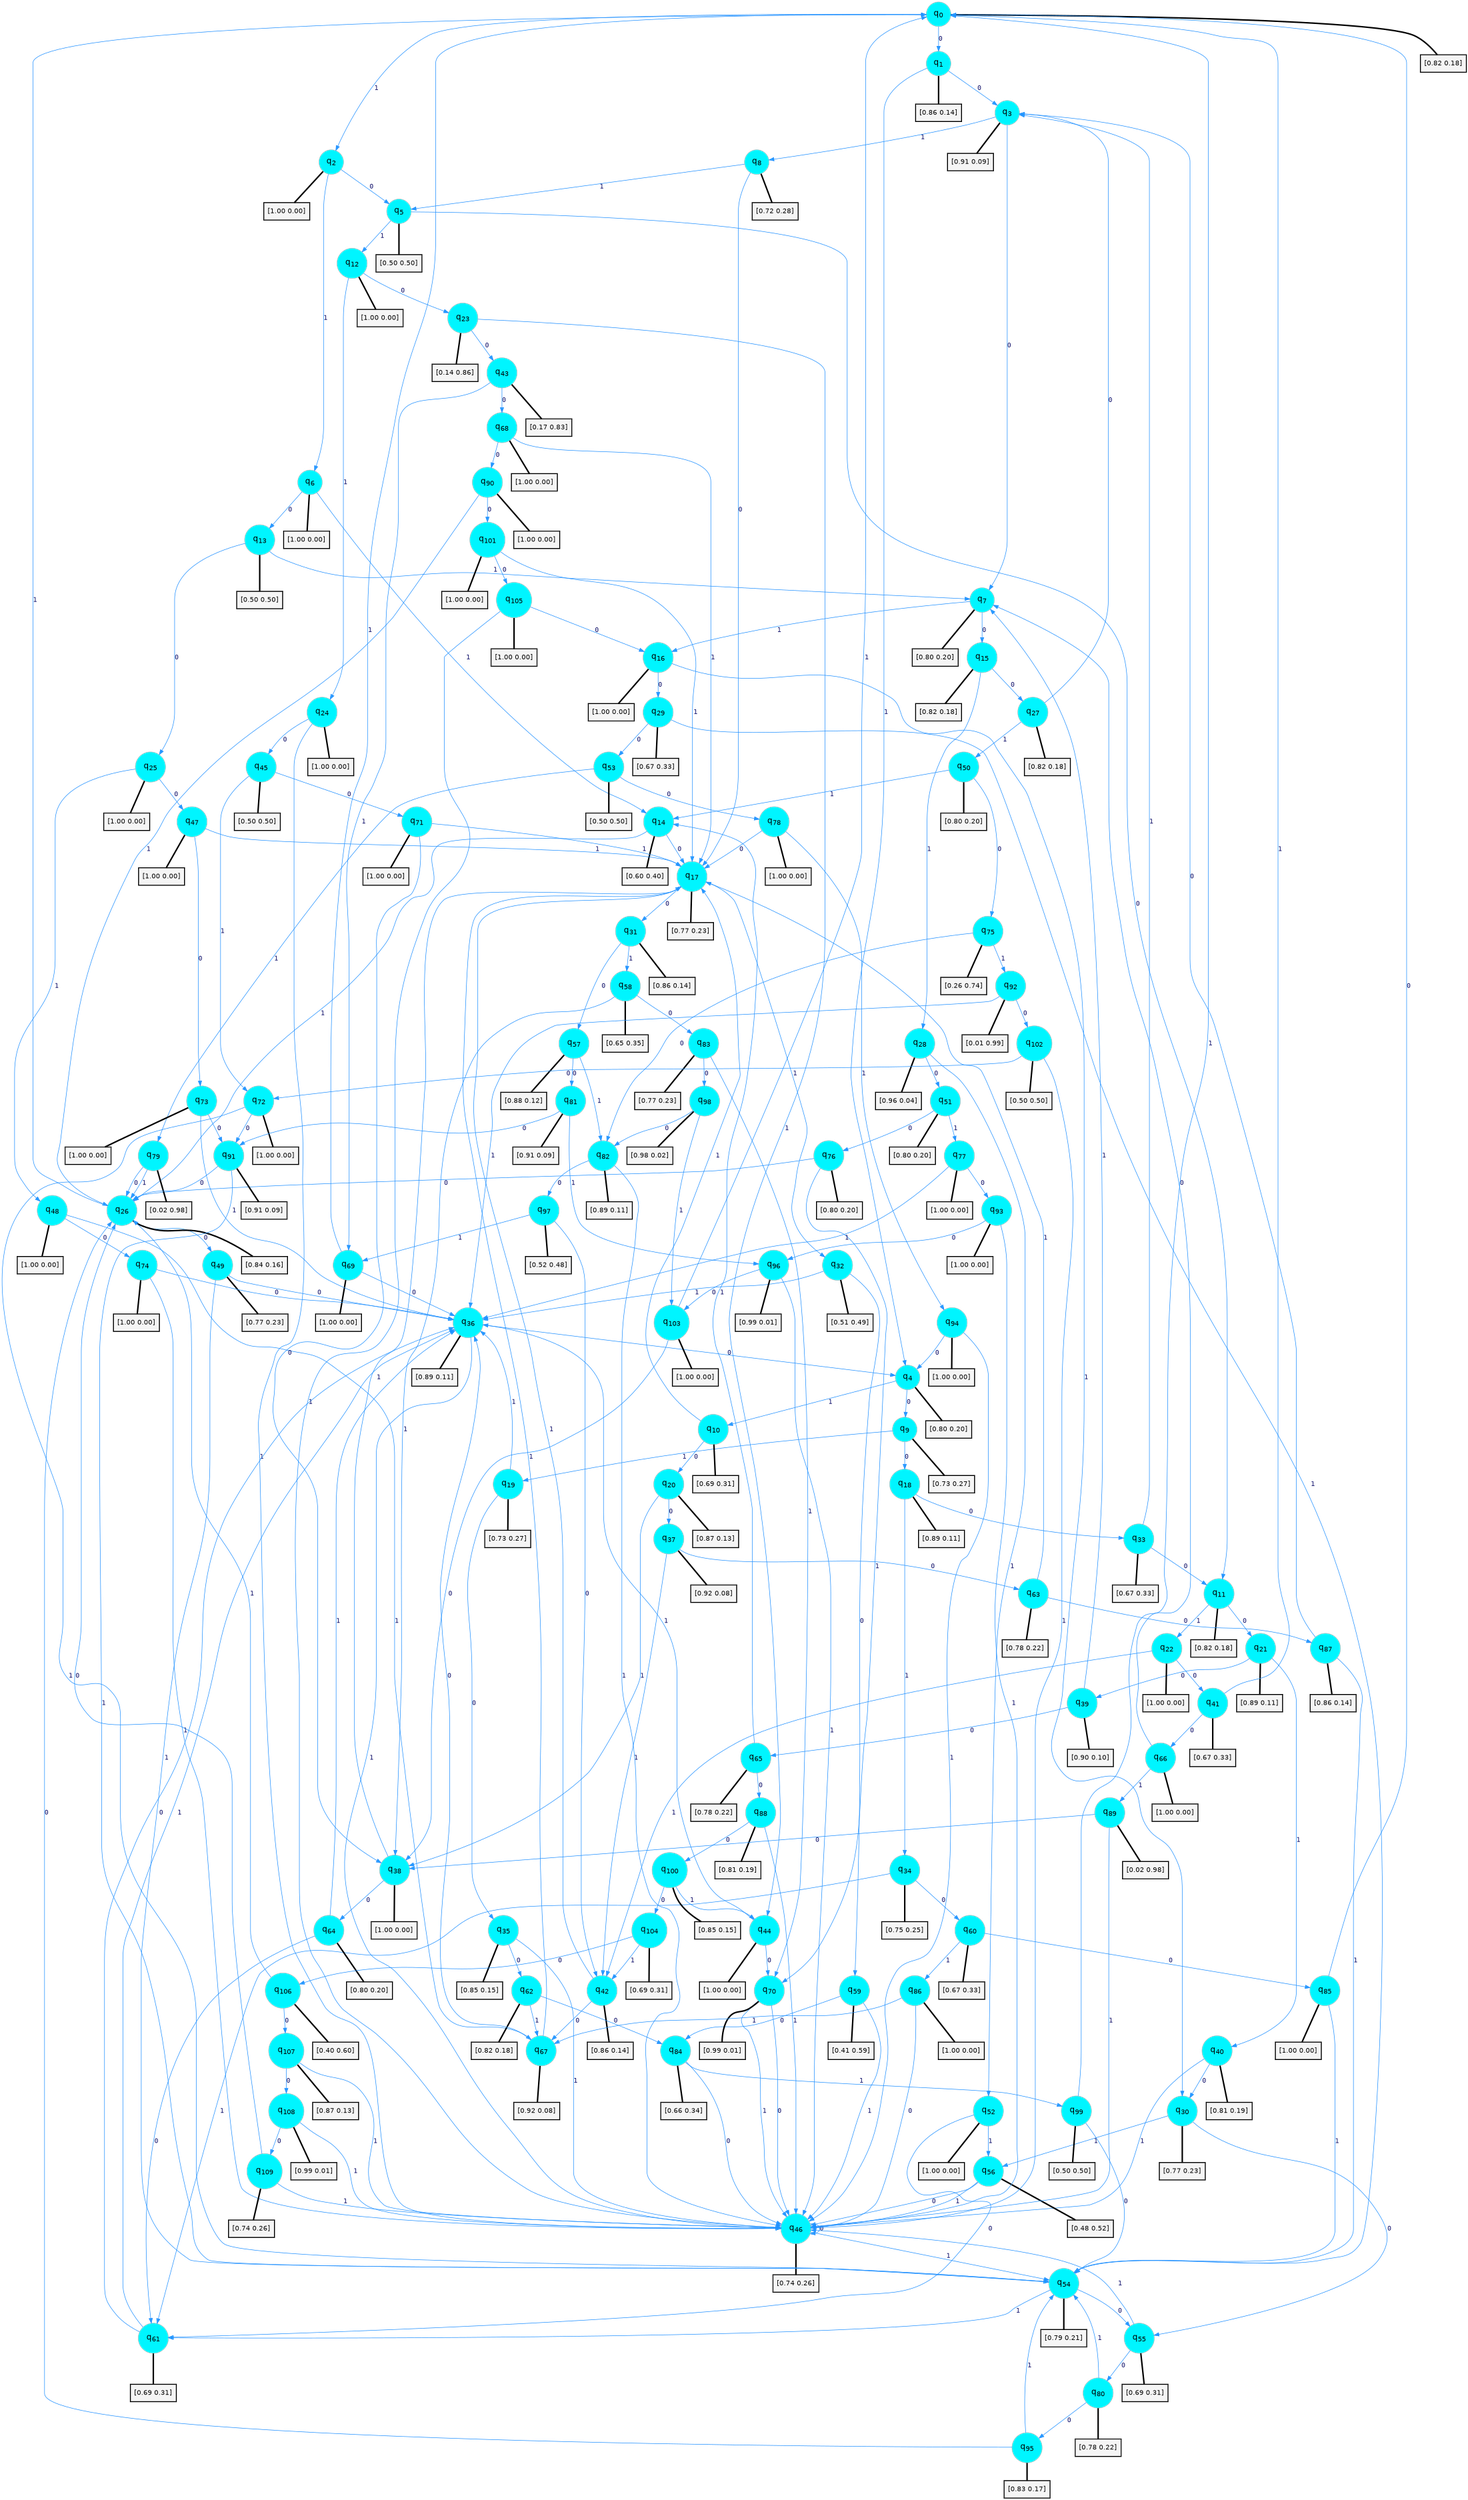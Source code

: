 digraph G {
graph [
bgcolor=transparent, dpi=300, rankdir=TD, size="40,25"];
node [
color=gray, fillcolor=turquoise1, fontcolor=black, fontname=Helvetica, fontsize=16, fontweight=bold, shape=circle, style=filled];
edge [
arrowsize=1, color=dodgerblue1, fontcolor=midnightblue, fontname=courier, fontweight=bold, penwidth=1, style=solid, weight=20];
0[label=<q<SUB>0</SUB>>];
1[label=<q<SUB>1</SUB>>];
2[label=<q<SUB>2</SUB>>];
3[label=<q<SUB>3</SUB>>];
4[label=<q<SUB>4</SUB>>];
5[label=<q<SUB>5</SUB>>];
6[label=<q<SUB>6</SUB>>];
7[label=<q<SUB>7</SUB>>];
8[label=<q<SUB>8</SUB>>];
9[label=<q<SUB>9</SUB>>];
10[label=<q<SUB>10</SUB>>];
11[label=<q<SUB>11</SUB>>];
12[label=<q<SUB>12</SUB>>];
13[label=<q<SUB>13</SUB>>];
14[label=<q<SUB>14</SUB>>];
15[label=<q<SUB>15</SUB>>];
16[label=<q<SUB>16</SUB>>];
17[label=<q<SUB>17</SUB>>];
18[label=<q<SUB>18</SUB>>];
19[label=<q<SUB>19</SUB>>];
20[label=<q<SUB>20</SUB>>];
21[label=<q<SUB>21</SUB>>];
22[label=<q<SUB>22</SUB>>];
23[label=<q<SUB>23</SUB>>];
24[label=<q<SUB>24</SUB>>];
25[label=<q<SUB>25</SUB>>];
26[label=<q<SUB>26</SUB>>];
27[label=<q<SUB>27</SUB>>];
28[label=<q<SUB>28</SUB>>];
29[label=<q<SUB>29</SUB>>];
30[label=<q<SUB>30</SUB>>];
31[label=<q<SUB>31</SUB>>];
32[label=<q<SUB>32</SUB>>];
33[label=<q<SUB>33</SUB>>];
34[label=<q<SUB>34</SUB>>];
35[label=<q<SUB>35</SUB>>];
36[label=<q<SUB>36</SUB>>];
37[label=<q<SUB>37</SUB>>];
38[label=<q<SUB>38</SUB>>];
39[label=<q<SUB>39</SUB>>];
40[label=<q<SUB>40</SUB>>];
41[label=<q<SUB>41</SUB>>];
42[label=<q<SUB>42</SUB>>];
43[label=<q<SUB>43</SUB>>];
44[label=<q<SUB>44</SUB>>];
45[label=<q<SUB>45</SUB>>];
46[label=<q<SUB>46</SUB>>];
47[label=<q<SUB>47</SUB>>];
48[label=<q<SUB>48</SUB>>];
49[label=<q<SUB>49</SUB>>];
50[label=<q<SUB>50</SUB>>];
51[label=<q<SUB>51</SUB>>];
52[label=<q<SUB>52</SUB>>];
53[label=<q<SUB>53</SUB>>];
54[label=<q<SUB>54</SUB>>];
55[label=<q<SUB>55</SUB>>];
56[label=<q<SUB>56</SUB>>];
57[label=<q<SUB>57</SUB>>];
58[label=<q<SUB>58</SUB>>];
59[label=<q<SUB>59</SUB>>];
60[label=<q<SUB>60</SUB>>];
61[label=<q<SUB>61</SUB>>];
62[label=<q<SUB>62</SUB>>];
63[label=<q<SUB>63</SUB>>];
64[label=<q<SUB>64</SUB>>];
65[label=<q<SUB>65</SUB>>];
66[label=<q<SUB>66</SUB>>];
67[label=<q<SUB>67</SUB>>];
68[label=<q<SUB>68</SUB>>];
69[label=<q<SUB>69</SUB>>];
70[label=<q<SUB>70</SUB>>];
71[label=<q<SUB>71</SUB>>];
72[label=<q<SUB>72</SUB>>];
73[label=<q<SUB>73</SUB>>];
74[label=<q<SUB>74</SUB>>];
75[label=<q<SUB>75</SUB>>];
76[label=<q<SUB>76</SUB>>];
77[label=<q<SUB>77</SUB>>];
78[label=<q<SUB>78</SUB>>];
79[label=<q<SUB>79</SUB>>];
80[label=<q<SUB>80</SUB>>];
81[label=<q<SUB>81</SUB>>];
82[label=<q<SUB>82</SUB>>];
83[label=<q<SUB>83</SUB>>];
84[label=<q<SUB>84</SUB>>];
85[label=<q<SUB>85</SUB>>];
86[label=<q<SUB>86</SUB>>];
87[label=<q<SUB>87</SUB>>];
88[label=<q<SUB>88</SUB>>];
89[label=<q<SUB>89</SUB>>];
90[label=<q<SUB>90</SUB>>];
91[label=<q<SUB>91</SUB>>];
92[label=<q<SUB>92</SUB>>];
93[label=<q<SUB>93</SUB>>];
94[label=<q<SUB>94</SUB>>];
95[label=<q<SUB>95</SUB>>];
96[label=<q<SUB>96</SUB>>];
97[label=<q<SUB>97</SUB>>];
98[label=<q<SUB>98</SUB>>];
99[label=<q<SUB>99</SUB>>];
100[label=<q<SUB>100</SUB>>];
101[label=<q<SUB>101</SUB>>];
102[label=<q<SUB>102</SUB>>];
103[label=<q<SUB>103</SUB>>];
104[label=<q<SUB>104</SUB>>];
105[label=<q<SUB>105</SUB>>];
106[label=<q<SUB>106</SUB>>];
107[label=<q<SUB>107</SUB>>];
108[label=<q<SUB>108</SUB>>];
109[label=<q<SUB>109</SUB>>];
110[label="[0.82 0.18]", shape=box,fontcolor=black, fontname=Helvetica, fontsize=14, penwidth=2, fillcolor=whitesmoke,color=black];
111[label="[0.86 0.14]", shape=box,fontcolor=black, fontname=Helvetica, fontsize=14, penwidth=2, fillcolor=whitesmoke,color=black];
112[label="[1.00 0.00]", shape=box,fontcolor=black, fontname=Helvetica, fontsize=14, penwidth=2, fillcolor=whitesmoke,color=black];
113[label="[0.91 0.09]", shape=box,fontcolor=black, fontname=Helvetica, fontsize=14, penwidth=2, fillcolor=whitesmoke,color=black];
114[label="[0.80 0.20]", shape=box,fontcolor=black, fontname=Helvetica, fontsize=14, penwidth=2, fillcolor=whitesmoke,color=black];
115[label="[0.50 0.50]", shape=box,fontcolor=black, fontname=Helvetica, fontsize=14, penwidth=2, fillcolor=whitesmoke,color=black];
116[label="[1.00 0.00]", shape=box,fontcolor=black, fontname=Helvetica, fontsize=14, penwidth=2, fillcolor=whitesmoke,color=black];
117[label="[0.80 0.20]", shape=box,fontcolor=black, fontname=Helvetica, fontsize=14, penwidth=2, fillcolor=whitesmoke,color=black];
118[label="[0.72 0.28]", shape=box,fontcolor=black, fontname=Helvetica, fontsize=14, penwidth=2, fillcolor=whitesmoke,color=black];
119[label="[0.73 0.27]", shape=box,fontcolor=black, fontname=Helvetica, fontsize=14, penwidth=2, fillcolor=whitesmoke,color=black];
120[label="[0.69 0.31]", shape=box,fontcolor=black, fontname=Helvetica, fontsize=14, penwidth=2, fillcolor=whitesmoke,color=black];
121[label="[0.82 0.18]", shape=box,fontcolor=black, fontname=Helvetica, fontsize=14, penwidth=2, fillcolor=whitesmoke,color=black];
122[label="[1.00 0.00]", shape=box,fontcolor=black, fontname=Helvetica, fontsize=14, penwidth=2, fillcolor=whitesmoke,color=black];
123[label="[0.50 0.50]", shape=box,fontcolor=black, fontname=Helvetica, fontsize=14, penwidth=2, fillcolor=whitesmoke,color=black];
124[label="[0.60 0.40]", shape=box,fontcolor=black, fontname=Helvetica, fontsize=14, penwidth=2, fillcolor=whitesmoke,color=black];
125[label="[0.82 0.18]", shape=box,fontcolor=black, fontname=Helvetica, fontsize=14, penwidth=2, fillcolor=whitesmoke,color=black];
126[label="[1.00 0.00]", shape=box,fontcolor=black, fontname=Helvetica, fontsize=14, penwidth=2, fillcolor=whitesmoke,color=black];
127[label="[0.77 0.23]", shape=box,fontcolor=black, fontname=Helvetica, fontsize=14, penwidth=2, fillcolor=whitesmoke,color=black];
128[label="[0.89 0.11]", shape=box,fontcolor=black, fontname=Helvetica, fontsize=14, penwidth=2, fillcolor=whitesmoke,color=black];
129[label="[0.73 0.27]", shape=box,fontcolor=black, fontname=Helvetica, fontsize=14, penwidth=2, fillcolor=whitesmoke,color=black];
130[label="[0.87 0.13]", shape=box,fontcolor=black, fontname=Helvetica, fontsize=14, penwidth=2, fillcolor=whitesmoke,color=black];
131[label="[0.89 0.11]", shape=box,fontcolor=black, fontname=Helvetica, fontsize=14, penwidth=2, fillcolor=whitesmoke,color=black];
132[label="[1.00 0.00]", shape=box,fontcolor=black, fontname=Helvetica, fontsize=14, penwidth=2, fillcolor=whitesmoke,color=black];
133[label="[0.14 0.86]", shape=box,fontcolor=black, fontname=Helvetica, fontsize=14, penwidth=2, fillcolor=whitesmoke,color=black];
134[label="[1.00 0.00]", shape=box,fontcolor=black, fontname=Helvetica, fontsize=14, penwidth=2, fillcolor=whitesmoke,color=black];
135[label="[1.00 0.00]", shape=box,fontcolor=black, fontname=Helvetica, fontsize=14, penwidth=2, fillcolor=whitesmoke,color=black];
136[label="[0.84 0.16]", shape=box,fontcolor=black, fontname=Helvetica, fontsize=14, penwidth=2, fillcolor=whitesmoke,color=black];
137[label="[0.82 0.18]", shape=box,fontcolor=black, fontname=Helvetica, fontsize=14, penwidth=2, fillcolor=whitesmoke,color=black];
138[label="[0.96 0.04]", shape=box,fontcolor=black, fontname=Helvetica, fontsize=14, penwidth=2, fillcolor=whitesmoke,color=black];
139[label="[0.67 0.33]", shape=box,fontcolor=black, fontname=Helvetica, fontsize=14, penwidth=2, fillcolor=whitesmoke,color=black];
140[label="[0.77 0.23]", shape=box,fontcolor=black, fontname=Helvetica, fontsize=14, penwidth=2, fillcolor=whitesmoke,color=black];
141[label="[0.86 0.14]", shape=box,fontcolor=black, fontname=Helvetica, fontsize=14, penwidth=2, fillcolor=whitesmoke,color=black];
142[label="[0.51 0.49]", shape=box,fontcolor=black, fontname=Helvetica, fontsize=14, penwidth=2, fillcolor=whitesmoke,color=black];
143[label="[0.67 0.33]", shape=box,fontcolor=black, fontname=Helvetica, fontsize=14, penwidth=2, fillcolor=whitesmoke,color=black];
144[label="[0.75 0.25]", shape=box,fontcolor=black, fontname=Helvetica, fontsize=14, penwidth=2, fillcolor=whitesmoke,color=black];
145[label="[0.85 0.15]", shape=box,fontcolor=black, fontname=Helvetica, fontsize=14, penwidth=2, fillcolor=whitesmoke,color=black];
146[label="[0.89 0.11]", shape=box,fontcolor=black, fontname=Helvetica, fontsize=14, penwidth=2, fillcolor=whitesmoke,color=black];
147[label="[0.92 0.08]", shape=box,fontcolor=black, fontname=Helvetica, fontsize=14, penwidth=2, fillcolor=whitesmoke,color=black];
148[label="[1.00 0.00]", shape=box,fontcolor=black, fontname=Helvetica, fontsize=14, penwidth=2, fillcolor=whitesmoke,color=black];
149[label="[0.90 0.10]", shape=box,fontcolor=black, fontname=Helvetica, fontsize=14, penwidth=2, fillcolor=whitesmoke,color=black];
150[label="[0.81 0.19]", shape=box,fontcolor=black, fontname=Helvetica, fontsize=14, penwidth=2, fillcolor=whitesmoke,color=black];
151[label="[0.67 0.33]", shape=box,fontcolor=black, fontname=Helvetica, fontsize=14, penwidth=2, fillcolor=whitesmoke,color=black];
152[label="[0.86 0.14]", shape=box,fontcolor=black, fontname=Helvetica, fontsize=14, penwidth=2, fillcolor=whitesmoke,color=black];
153[label="[0.17 0.83]", shape=box,fontcolor=black, fontname=Helvetica, fontsize=14, penwidth=2, fillcolor=whitesmoke,color=black];
154[label="[1.00 0.00]", shape=box,fontcolor=black, fontname=Helvetica, fontsize=14, penwidth=2, fillcolor=whitesmoke,color=black];
155[label="[0.50 0.50]", shape=box,fontcolor=black, fontname=Helvetica, fontsize=14, penwidth=2, fillcolor=whitesmoke,color=black];
156[label="[0.74 0.26]", shape=box,fontcolor=black, fontname=Helvetica, fontsize=14, penwidth=2, fillcolor=whitesmoke,color=black];
157[label="[1.00 0.00]", shape=box,fontcolor=black, fontname=Helvetica, fontsize=14, penwidth=2, fillcolor=whitesmoke,color=black];
158[label="[1.00 0.00]", shape=box,fontcolor=black, fontname=Helvetica, fontsize=14, penwidth=2, fillcolor=whitesmoke,color=black];
159[label="[0.77 0.23]", shape=box,fontcolor=black, fontname=Helvetica, fontsize=14, penwidth=2, fillcolor=whitesmoke,color=black];
160[label="[0.80 0.20]", shape=box,fontcolor=black, fontname=Helvetica, fontsize=14, penwidth=2, fillcolor=whitesmoke,color=black];
161[label="[0.80 0.20]", shape=box,fontcolor=black, fontname=Helvetica, fontsize=14, penwidth=2, fillcolor=whitesmoke,color=black];
162[label="[1.00 0.00]", shape=box,fontcolor=black, fontname=Helvetica, fontsize=14, penwidth=2, fillcolor=whitesmoke,color=black];
163[label="[0.50 0.50]", shape=box,fontcolor=black, fontname=Helvetica, fontsize=14, penwidth=2, fillcolor=whitesmoke,color=black];
164[label="[0.79 0.21]", shape=box,fontcolor=black, fontname=Helvetica, fontsize=14, penwidth=2, fillcolor=whitesmoke,color=black];
165[label="[0.69 0.31]", shape=box,fontcolor=black, fontname=Helvetica, fontsize=14, penwidth=2, fillcolor=whitesmoke,color=black];
166[label="[0.48 0.52]", shape=box,fontcolor=black, fontname=Helvetica, fontsize=14, penwidth=2, fillcolor=whitesmoke,color=black];
167[label="[0.88 0.12]", shape=box,fontcolor=black, fontname=Helvetica, fontsize=14, penwidth=2, fillcolor=whitesmoke,color=black];
168[label="[0.65 0.35]", shape=box,fontcolor=black, fontname=Helvetica, fontsize=14, penwidth=2, fillcolor=whitesmoke,color=black];
169[label="[0.41 0.59]", shape=box,fontcolor=black, fontname=Helvetica, fontsize=14, penwidth=2, fillcolor=whitesmoke,color=black];
170[label="[0.67 0.33]", shape=box,fontcolor=black, fontname=Helvetica, fontsize=14, penwidth=2, fillcolor=whitesmoke,color=black];
171[label="[0.69 0.31]", shape=box,fontcolor=black, fontname=Helvetica, fontsize=14, penwidth=2, fillcolor=whitesmoke,color=black];
172[label="[0.82 0.18]", shape=box,fontcolor=black, fontname=Helvetica, fontsize=14, penwidth=2, fillcolor=whitesmoke,color=black];
173[label="[0.78 0.22]", shape=box,fontcolor=black, fontname=Helvetica, fontsize=14, penwidth=2, fillcolor=whitesmoke,color=black];
174[label="[0.80 0.20]", shape=box,fontcolor=black, fontname=Helvetica, fontsize=14, penwidth=2, fillcolor=whitesmoke,color=black];
175[label="[0.78 0.22]", shape=box,fontcolor=black, fontname=Helvetica, fontsize=14, penwidth=2, fillcolor=whitesmoke,color=black];
176[label="[1.00 0.00]", shape=box,fontcolor=black, fontname=Helvetica, fontsize=14, penwidth=2, fillcolor=whitesmoke,color=black];
177[label="[0.92 0.08]", shape=box,fontcolor=black, fontname=Helvetica, fontsize=14, penwidth=2, fillcolor=whitesmoke,color=black];
178[label="[1.00 0.00]", shape=box,fontcolor=black, fontname=Helvetica, fontsize=14, penwidth=2, fillcolor=whitesmoke,color=black];
179[label="[1.00 0.00]", shape=box,fontcolor=black, fontname=Helvetica, fontsize=14, penwidth=2, fillcolor=whitesmoke,color=black];
180[label="[0.99 0.01]", shape=box,fontcolor=black, fontname=Helvetica, fontsize=14, penwidth=2, fillcolor=whitesmoke,color=black];
181[label="[1.00 0.00]", shape=box,fontcolor=black, fontname=Helvetica, fontsize=14, penwidth=2, fillcolor=whitesmoke,color=black];
182[label="[1.00 0.00]", shape=box,fontcolor=black, fontname=Helvetica, fontsize=14, penwidth=2, fillcolor=whitesmoke,color=black];
183[label="[1.00 0.00]", shape=box,fontcolor=black, fontname=Helvetica, fontsize=14, penwidth=2, fillcolor=whitesmoke,color=black];
184[label="[1.00 0.00]", shape=box,fontcolor=black, fontname=Helvetica, fontsize=14, penwidth=2, fillcolor=whitesmoke,color=black];
185[label="[0.26 0.74]", shape=box,fontcolor=black, fontname=Helvetica, fontsize=14, penwidth=2, fillcolor=whitesmoke,color=black];
186[label="[0.80 0.20]", shape=box,fontcolor=black, fontname=Helvetica, fontsize=14, penwidth=2, fillcolor=whitesmoke,color=black];
187[label="[1.00 0.00]", shape=box,fontcolor=black, fontname=Helvetica, fontsize=14, penwidth=2, fillcolor=whitesmoke,color=black];
188[label="[1.00 0.00]", shape=box,fontcolor=black, fontname=Helvetica, fontsize=14, penwidth=2, fillcolor=whitesmoke,color=black];
189[label="[0.02 0.98]", shape=box,fontcolor=black, fontname=Helvetica, fontsize=14, penwidth=2, fillcolor=whitesmoke,color=black];
190[label="[0.78 0.22]", shape=box,fontcolor=black, fontname=Helvetica, fontsize=14, penwidth=2, fillcolor=whitesmoke,color=black];
191[label="[0.91 0.09]", shape=box,fontcolor=black, fontname=Helvetica, fontsize=14, penwidth=2, fillcolor=whitesmoke,color=black];
192[label="[0.89 0.11]", shape=box,fontcolor=black, fontname=Helvetica, fontsize=14, penwidth=2, fillcolor=whitesmoke,color=black];
193[label="[0.77 0.23]", shape=box,fontcolor=black, fontname=Helvetica, fontsize=14, penwidth=2, fillcolor=whitesmoke,color=black];
194[label="[0.66 0.34]", shape=box,fontcolor=black, fontname=Helvetica, fontsize=14, penwidth=2, fillcolor=whitesmoke,color=black];
195[label="[1.00 0.00]", shape=box,fontcolor=black, fontname=Helvetica, fontsize=14, penwidth=2, fillcolor=whitesmoke,color=black];
196[label="[1.00 0.00]", shape=box,fontcolor=black, fontname=Helvetica, fontsize=14, penwidth=2, fillcolor=whitesmoke,color=black];
197[label="[0.86 0.14]", shape=box,fontcolor=black, fontname=Helvetica, fontsize=14, penwidth=2, fillcolor=whitesmoke,color=black];
198[label="[0.81 0.19]", shape=box,fontcolor=black, fontname=Helvetica, fontsize=14, penwidth=2, fillcolor=whitesmoke,color=black];
199[label="[0.02 0.98]", shape=box,fontcolor=black, fontname=Helvetica, fontsize=14, penwidth=2, fillcolor=whitesmoke,color=black];
200[label="[1.00 0.00]", shape=box,fontcolor=black, fontname=Helvetica, fontsize=14, penwidth=2, fillcolor=whitesmoke,color=black];
201[label="[0.91 0.09]", shape=box,fontcolor=black, fontname=Helvetica, fontsize=14, penwidth=2, fillcolor=whitesmoke,color=black];
202[label="[0.01 0.99]", shape=box,fontcolor=black, fontname=Helvetica, fontsize=14, penwidth=2, fillcolor=whitesmoke,color=black];
203[label="[1.00 0.00]", shape=box,fontcolor=black, fontname=Helvetica, fontsize=14, penwidth=2, fillcolor=whitesmoke,color=black];
204[label="[1.00 0.00]", shape=box,fontcolor=black, fontname=Helvetica, fontsize=14, penwidth=2, fillcolor=whitesmoke,color=black];
205[label="[0.83 0.17]", shape=box,fontcolor=black, fontname=Helvetica, fontsize=14, penwidth=2, fillcolor=whitesmoke,color=black];
206[label="[0.99 0.01]", shape=box,fontcolor=black, fontname=Helvetica, fontsize=14, penwidth=2, fillcolor=whitesmoke,color=black];
207[label="[0.52 0.48]", shape=box,fontcolor=black, fontname=Helvetica, fontsize=14, penwidth=2, fillcolor=whitesmoke,color=black];
208[label="[0.98 0.02]", shape=box,fontcolor=black, fontname=Helvetica, fontsize=14, penwidth=2, fillcolor=whitesmoke,color=black];
209[label="[0.50 0.50]", shape=box,fontcolor=black, fontname=Helvetica, fontsize=14, penwidth=2, fillcolor=whitesmoke,color=black];
210[label="[0.85 0.15]", shape=box,fontcolor=black, fontname=Helvetica, fontsize=14, penwidth=2, fillcolor=whitesmoke,color=black];
211[label="[1.00 0.00]", shape=box,fontcolor=black, fontname=Helvetica, fontsize=14, penwidth=2, fillcolor=whitesmoke,color=black];
212[label="[0.50 0.50]", shape=box,fontcolor=black, fontname=Helvetica, fontsize=14, penwidth=2, fillcolor=whitesmoke,color=black];
213[label="[1.00 0.00]", shape=box,fontcolor=black, fontname=Helvetica, fontsize=14, penwidth=2, fillcolor=whitesmoke,color=black];
214[label="[0.69 0.31]", shape=box,fontcolor=black, fontname=Helvetica, fontsize=14, penwidth=2, fillcolor=whitesmoke,color=black];
215[label="[1.00 0.00]", shape=box,fontcolor=black, fontname=Helvetica, fontsize=14, penwidth=2, fillcolor=whitesmoke,color=black];
216[label="[0.40 0.60]", shape=box,fontcolor=black, fontname=Helvetica, fontsize=14, penwidth=2, fillcolor=whitesmoke,color=black];
217[label="[0.87 0.13]", shape=box,fontcolor=black, fontname=Helvetica, fontsize=14, penwidth=2, fillcolor=whitesmoke,color=black];
218[label="[0.99 0.01]", shape=box,fontcolor=black, fontname=Helvetica, fontsize=14, penwidth=2, fillcolor=whitesmoke,color=black];
219[label="[0.74 0.26]", shape=box,fontcolor=black, fontname=Helvetica, fontsize=14, penwidth=2, fillcolor=whitesmoke,color=black];
0->1 [label=0];
0->2 [label=1];
0->110 [arrowhead=none, penwidth=3,color=black];
1->3 [label=0];
1->4 [label=1];
1->111 [arrowhead=none, penwidth=3,color=black];
2->5 [label=0];
2->6 [label=1];
2->112 [arrowhead=none, penwidth=3,color=black];
3->7 [label=0];
3->8 [label=1];
3->113 [arrowhead=none, penwidth=3,color=black];
4->9 [label=0];
4->10 [label=1];
4->114 [arrowhead=none, penwidth=3,color=black];
5->11 [label=0];
5->12 [label=1];
5->115 [arrowhead=none, penwidth=3,color=black];
6->13 [label=0];
6->14 [label=1];
6->116 [arrowhead=none, penwidth=3,color=black];
7->15 [label=0];
7->16 [label=1];
7->117 [arrowhead=none, penwidth=3,color=black];
8->17 [label=0];
8->5 [label=1];
8->118 [arrowhead=none, penwidth=3,color=black];
9->18 [label=0];
9->19 [label=1];
9->119 [arrowhead=none, penwidth=3,color=black];
10->20 [label=0];
10->17 [label=1];
10->120 [arrowhead=none, penwidth=3,color=black];
11->21 [label=0];
11->22 [label=1];
11->121 [arrowhead=none, penwidth=3,color=black];
12->23 [label=0];
12->24 [label=1];
12->122 [arrowhead=none, penwidth=3,color=black];
13->25 [label=0];
13->7 [label=1];
13->123 [arrowhead=none, penwidth=3,color=black];
14->17 [label=0];
14->26 [label=1];
14->124 [arrowhead=none, penwidth=3,color=black];
15->27 [label=0];
15->28 [label=1];
15->125 [arrowhead=none, penwidth=3,color=black];
16->29 [label=0];
16->30 [label=1];
16->126 [arrowhead=none, penwidth=3,color=black];
17->31 [label=0];
17->32 [label=1];
17->127 [arrowhead=none, penwidth=3,color=black];
18->33 [label=0];
18->34 [label=1];
18->128 [arrowhead=none, penwidth=3,color=black];
19->35 [label=0];
19->36 [label=1];
19->129 [arrowhead=none, penwidth=3,color=black];
20->37 [label=0];
20->38 [label=1];
20->130 [arrowhead=none, penwidth=3,color=black];
21->39 [label=0];
21->40 [label=1];
21->131 [arrowhead=none, penwidth=3,color=black];
22->41 [label=0];
22->42 [label=1];
22->132 [arrowhead=none, penwidth=3,color=black];
23->43 [label=0];
23->44 [label=1];
23->133 [arrowhead=none, penwidth=3,color=black];
24->45 [label=0];
24->46 [label=1];
24->134 [arrowhead=none, penwidth=3,color=black];
25->47 [label=0];
25->48 [label=1];
25->135 [arrowhead=none, penwidth=3,color=black];
26->49 [label=0];
26->0 [label=1];
26->136 [arrowhead=none, penwidth=3,color=black];
27->3 [label=0];
27->50 [label=1];
27->137 [arrowhead=none, penwidth=3,color=black];
28->51 [label=0];
28->52 [label=1];
28->138 [arrowhead=none, penwidth=3,color=black];
29->53 [label=0];
29->54 [label=1];
29->139 [arrowhead=none, penwidth=3,color=black];
30->55 [label=0];
30->56 [label=1];
30->140 [arrowhead=none, penwidth=3,color=black];
31->57 [label=0];
31->58 [label=1];
31->141 [arrowhead=none, penwidth=3,color=black];
32->59 [label=0];
32->36 [label=1];
32->142 [arrowhead=none, penwidth=3,color=black];
33->11 [label=0];
33->3 [label=1];
33->143 [arrowhead=none, penwidth=3,color=black];
34->60 [label=0];
34->61 [label=1];
34->144 [arrowhead=none, penwidth=3,color=black];
35->62 [label=0];
35->46 [label=1];
35->145 [arrowhead=none, penwidth=3,color=black];
36->4 [label=0];
36->46 [label=1];
36->146 [arrowhead=none, penwidth=3,color=black];
37->63 [label=0];
37->42 [label=1];
37->147 [arrowhead=none, penwidth=3,color=black];
38->64 [label=0];
38->17 [label=1];
38->148 [arrowhead=none, penwidth=3,color=black];
39->65 [label=0];
39->7 [label=1];
39->149 [arrowhead=none, penwidth=3,color=black];
40->30 [label=0];
40->46 [label=1];
40->150 [arrowhead=none, penwidth=3,color=black];
41->66 [label=0];
41->0 [label=1];
41->151 [arrowhead=none, penwidth=3,color=black];
42->67 [label=0];
42->17 [label=1];
42->152 [arrowhead=none, penwidth=3,color=black];
43->68 [label=0];
43->69 [label=1];
43->153 [arrowhead=none, penwidth=3,color=black];
44->70 [label=0];
44->36 [label=1];
44->154 [arrowhead=none, penwidth=3,color=black];
45->71 [label=0];
45->72 [label=1];
45->155 [arrowhead=none, penwidth=3,color=black];
46->46 [label=0];
46->54 [label=1];
46->156 [arrowhead=none, penwidth=3,color=black];
47->73 [label=0];
47->17 [label=1];
47->157 [arrowhead=none, penwidth=3,color=black];
48->74 [label=0];
48->67 [label=1];
48->158 [arrowhead=none, penwidth=3,color=black];
49->36 [label=0];
49->54 [label=1];
49->159 [arrowhead=none, penwidth=3,color=black];
50->75 [label=0];
50->14 [label=1];
50->160 [arrowhead=none, penwidth=3,color=black];
51->76 [label=0];
51->77 [label=1];
51->161 [arrowhead=none, penwidth=3,color=black];
52->61 [label=0];
52->56 [label=1];
52->162 [arrowhead=none, penwidth=3,color=black];
53->78 [label=0];
53->79 [label=1];
53->163 [arrowhead=none, penwidth=3,color=black];
54->55 [label=0];
54->61 [label=1];
54->164 [arrowhead=none, penwidth=3,color=black];
55->80 [label=0];
55->46 [label=1];
55->165 [arrowhead=none, penwidth=3,color=black];
56->46 [label=0];
56->46 [label=1];
56->166 [arrowhead=none, penwidth=3,color=black];
57->81 [label=0];
57->82 [label=1];
57->167 [arrowhead=none, penwidth=3,color=black];
58->83 [label=0];
58->38 [label=1];
58->168 [arrowhead=none, penwidth=3,color=black];
59->84 [label=0];
59->46 [label=1];
59->169 [arrowhead=none, penwidth=3,color=black];
60->85 [label=0];
60->86 [label=1];
60->170 [arrowhead=none, penwidth=3,color=black];
61->36 [label=0];
61->36 [label=1];
61->171 [arrowhead=none, penwidth=3,color=black];
62->84 [label=0];
62->67 [label=1];
62->172 [arrowhead=none, penwidth=3,color=black];
63->87 [label=0];
63->17 [label=1];
63->173 [arrowhead=none, penwidth=3,color=black];
64->61 [label=0];
64->36 [label=1];
64->174 [arrowhead=none, penwidth=3,color=black];
65->88 [label=0];
65->14 [label=1];
65->175 [arrowhead=none, penwidth=3,color=black];
66->7 [label=0];
66->89 [label=1];
66->176 [arrowhead=none, penwidth=3,color=black];
67->36 [label=0];
67->17 [label=1];
67->177 [arrowhead=none, penwidth=3,color=black];
68->90 [label=0];
68->17 [label=1];
68->178 [arrowhead=none, penwidth=3,color=black];
69->36 [label=0];
69->0 [label=1];
69->179 [arrowhead=none, penwidth=3,color=black];
70->46 [label=0];
70->46 [label=1];
70->180 [arrowhead=none, penwidth=3,color=black];
71->38 [label=0];
71->17 [label=1];
71->181 [arrowhead=none, penwidth=3,color=black];
72->91 [label=0];
72->54 [label=1];
72->182 [arrowhead=none, penwidth=3,color=black];
73->91 [label=0];
73->36 [label=1];
73->183 [arrowhead=none, penwidth=3,color=black];
74->36 [label=0];
74->46 [label=1];
74->184 [arrowhead=none, penwidth=3,color=black];
75->82 [label=0];
75->92 [label=1];
75->185 [arrowhead=none, penwidth=3,color=black];
76->26 [label=0];
76->70 [label=1];
76->186 [arrowhead=none, penwidth=3,color=black];
77->93 [label=0];
77->36 [label=1];
77->187 [arrowhead=none, penwidth=3,color=black];
78->17 [label=0];
78->94 [label=1];
78->188 [arrowhead=none, penwidth=3,color=black];
79->26 [label=0];
79->26 [label=1];
79->189 [arrowhead=none, penwidth=3,color=black];
80->95 [label=0];
80->54 [label=1];
80->190 [arrowhead=none, penwidth=3,color=black];
81->91 [label=0];
81->96 [label=1];
81->191 [arrowhead=none, penwidth=3,color=black];
82->97 [label=0];
82->46 [label=1];
82->192 [arrowhead=none, penwidth=3,color=black];
83->98 [label=0];
83->70 [label=1];
83->193 [arrowhead=none, penwidth=3,color=black];
84->46 [label=0];
84->99 [label=1];
84->194 [arrowhead=none, penwidth=3,color=black];
85->0 [label=0];
85->54 [label=1];
85->195 [arrowhead=none, penwidth=3,color=black];
86->46 [label=0];
86->67 [label=1];
86->196 [arrowhead=none, penwidth=3,color=black];
87->3 [label=0];
87->54 [label=1];
87->197 [arrowhead=none, penwidth=3,color=black];
88->100 [label=0];
88->46 [label=1];
88->198 [arrowhead=none, penwidth=3,color=black];
89->38 [label=0];
89->46 [label=1];
89->199 [arrowhead=none, penwidth=3,color=black];
90->101 [label=0];
90->26 [label=1];
90->200 [arrowhead=none, penwidth=3,color=black];
91->26 [label=0];
91->54 [label=1];
91->201 [arrowhead=none, penwidth=3,color=black];
92->102 [label=0];
92->36 [label=1];
92->202 [arrowhead=none, penwidth=3,color=black];
93->96 [label=0];
93->46 [label=1];
93->203 [arrowhead=none, penwidth=3,color=black];
94->4 [label=0];
94->46 [label=1];
94->204 [arrowhead=none, penwidth=3,color=black];
95->26 [label=0];
95->54 [label=1];
95->205 [arrowhead=none, penwidth=3,color=black];
96->103 [label=0];
96->46 [label=1];
96->206 [arrowhead=none, penwidth=3,color=black];
97->42 [label=0];
97->69 [label=1];
97->207 [arrowhead=none, penwidth=3,color=black];
98->82 [label=0];
98->103 [label=1];
98->208 [arrowhead=none, penwidth=3,color=black];
99->54 [label=0];
99->0 [label=1];
99->209 [arrowhead=none, penwidth=3,color=black];
100->104 [label=0];
100->44 [label=1];
100->210 [arrowhead=none, penwidth=3,color=black];
101->105 [label=0];
101->17 [label=1];
101->211 [arrowhead=none, penwidth=3,color=black];
102->72 [label=0];
102->46 [label=1];
102->212 [arrowhead=none, penwidth=3,color=black];
103->38 [label=0];
103->0 [label=1];
103->213 [arrowhead=none, penwidth=3,color=black];
104->106 [label=0];
104->42 [label=1];
104->214 [arrowhead=none, penwidth=3,color=black];
105->16 [label=0];
105->46 [label=1];
105->215 [arrowhead=none, penwidth=3,color=black];
106->107 [label=0];
106->26 [label=1];
106->216 [arrowhead=none, penwidth=3,color=black];
107->108 [label=0];
107->46 [label=1];
107->217 [arrowhead=none, penwidth=3,color=black];
108->109 [label=0];
108->46 [label=1];
108->218 [arrowhead=none, penwidth=3,color=black];
109->26 [label=0];
109->46 [label=1];
109->219 [arrowhead=none, penwidth=3,color=black];
}
